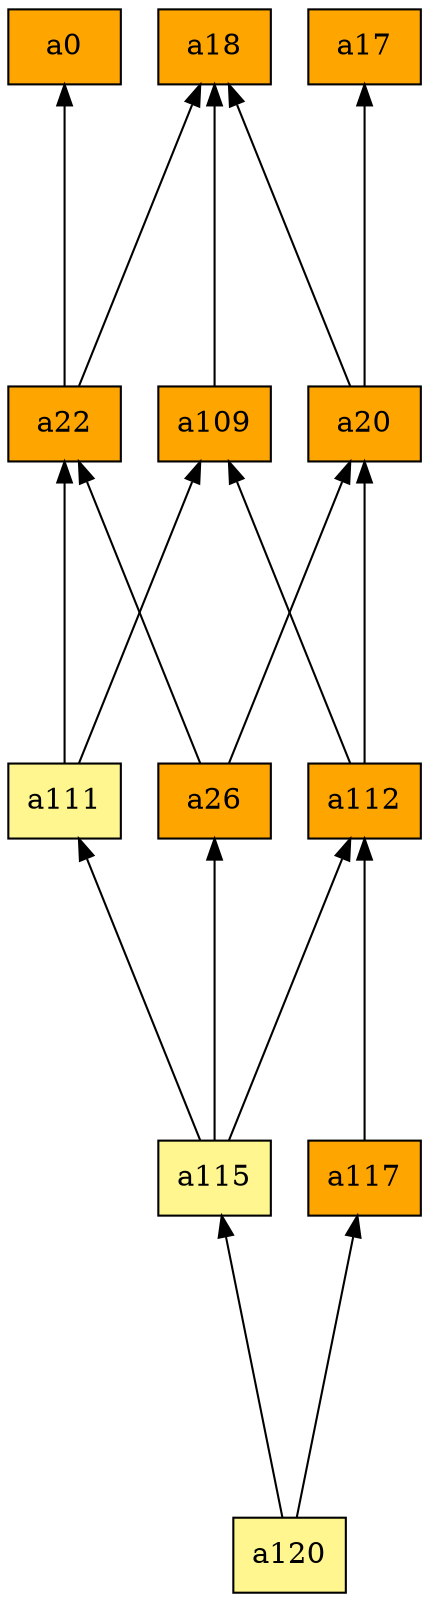 digraph G {
rankdir=BT;ranksep="2.0";
"a120" [shape=record,fillcolor=khaki1,style=filled,label="{a120}"];
"a20" [shape=record,fillcolor=orange,style=filled,label="{a20}"];
"a17" [shape=record,fillcolor=orange,style=filled,label="{a17}"];
"a26" [shape=record,fillcolor=orange,style=filled,label="{a26}"];
"a117" [shape=record,fillcolor=orange,style=filled,label="{a117}"];
"a109" [shape=record,fillcolor=orange,style=filled,label="{a109}"];
"a0" [shape=record,fillcolor=orange,style=filled,label="{a0}"];
"a18" [shape=record,fillcolor=orange,style=filled,label="{a18}"];
"a115" [shape=record,fillcolor=khaki1,style=filled,label="{a115}"];
"a112" [shape=record,fillcolor=orange,style=filled,label="{a112}"];
"a111" [shape=record,fillcolor=khaki1,style=filled,label="{a111}"];
"a22" [shape=record,fillcolor=orange,style=filled,label="{a22}"];
"a120" -> "a117"
"a120" -> "a115"
"a20" -> "a18"
"a20" -> "a17"
"a26" -> "a20"
"a26" -> "a22"
"a117" -> "a112"
"a109" -> "a18"
"a115" -> "a26"
"a115" -> "a112"
"a115" -> "a111"
"a112" -> "a109"
"a112" -> "a20"
"a111" -> "a109"
"a111" -> "a22"
"a22" -> "a0"
"a22" -> "a18"
}